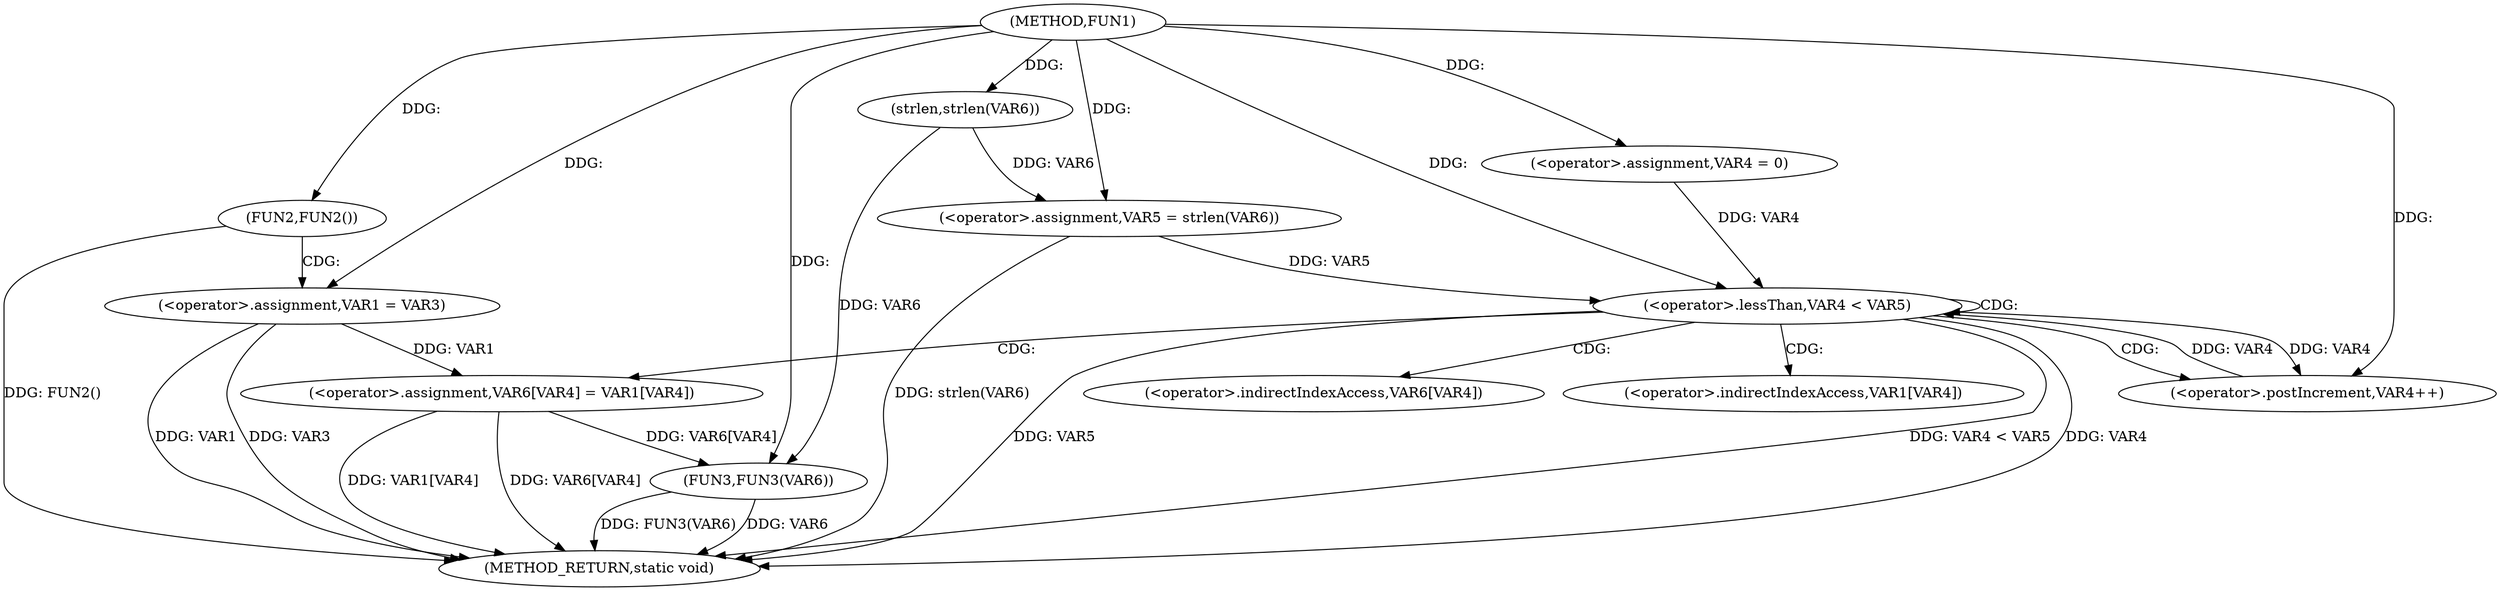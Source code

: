 digraph FUN1 {  
"1000100" [label = "(METHOD,FUN1)" ]
"1000138" [label = "(METHOD_RETURN,static void)" ]
"1000106" [label = "(FUN2,FUN2())" ]
"1000108" [label = "(<operator>.assignment,VAR1 = VAR3)" ]
"1000115" [label = "(<operator>.assignment,VAR5 = strlen(VAR6))" ]
"1000117" [label = "(strlen,strlen(VAR6))" ]
"1000120" [label = "(<operator>.assignment,VAR4 = 0)" ]
"1000123" [label = "(<operator>.lessThan,VAR4 < VAR5)" ]
"1000126" [label = "(<operator>.postIncrement,VAR4++)" ]
"1000129" [label = "(<operator>.assignment,VAR6[VAR4] = VAR1[VAR4])" ]
"1000136" [label = "(FUN3,FUN3(VAR6))" ]
"1000130" [label = "(<operator>.indirectIndexAccess,VAR6[VAR4])" ]
"1000133" [label = "(<operator>.indirectIndexAccess,VAR1[VAR4])" ]
  "1000115" -> "1000138"  [ label = "DDG: strlen(VAR6)"] 
  "1000123" -> "1000138"  [ label = "DDG: VAR5"] 
  "1000123" -> "1000138"  [ label = "DDG: VAR4 < VAR5"] 
  "1000129" -> "1000138"  [ label = "DDG: VAR1[VAR4]"] 
  "1000136" -> "1000138"  [ label = "DDG: FUN3(VAR6)"] 
  "1000123" -> "1000138"  [ label = "DDG: VAR4"] 
  "1000129" -> "1000138"  [ label = "DDG: VAR6[VAR4]"] 
  "1000108" -> "1000138"  [ label = "DDG: VAR3"] 
  "1000136" -> "1000138"  [ label = "DDG: VAR6"] 
  "1000106" -> "1000138"  [ label = "DDG: FUN2()"] 
  "1000108" -> "1000138"  [ label = "DDG: VAR1"] 
  "1000100" -> "1000106"  [ label = "DDG: "] 
  "1000100" -> "1000108"  [ label = "DDG: "] 
  "1000117" -> "1000115"  [ label = "DDG: VAR6"] 
  "1000100" -> "1000115"  [ label = "DDG: "] 
  "1000100" -> "1000117"  [ label = "DDG: "] 
  "1000100" -> "1000120"  [ label = "DDG: "] 
  "1000120" -> "1000123"  [ label = "DDG: VAR4"] 
  "1000126" -> "1000123"  [ label = "DDG: VAR4"] 
  "1000100" -> "1000123"  [ label = "DDG: "] 
  "1000115" -> "1000123"  [ label = "DDG: VAR5"] 
  "1000123" -> "1000126"  [ label = "DDG: VAR4"] 
  "1000100" -> "1000126"  [ label = "DDG: "] 
  "1000108" -> "1000129"  [ label = "DDG: VAR1"] 
  "1000129" -> "1000136"  [ label = "DDG: VAR6[VAR4]"] 
  "1000117" -> "1000136"  [ label = "DDG: VAR6"] 
  "1000100" -> "1000136"  [ label = "DDG: "] 
  "1000106" -> "1000108"  [ label = "CDG: "] 
  "1000123" -> "1000129"  [ label = "CDG: "] 
  "1000123" -> "1000123"  [ label = "CDG: "] 
  "1000123" -> "1000130"  [ label = "CDG: "] 
  "1000123" -> "1000133"  [ label = "CDG: "] 
  "1000123" -> "1000126"  [ label = "CDG: "] 
}
